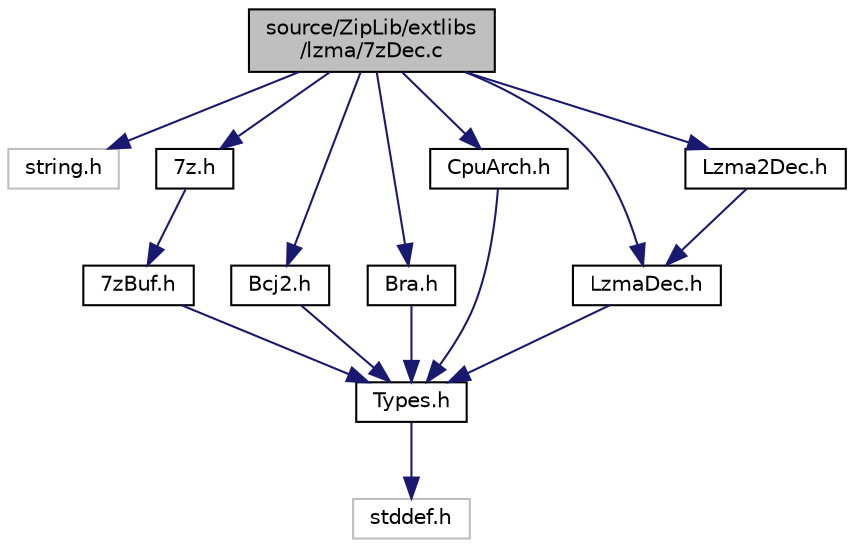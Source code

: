 digraph "source/ZipLib/extlibs/lzma/7zDec.c"
{
 // LATEX_PDF_SIZE
  edge [fontname="Helvetica",fontsize="10",labelfontname="Helvetica",labelfontsize="10"];
  node [fontname="Helvetica",fontsize="10",shape=record];
  Node1 [label="source/ZipLib/extlibs\l/lzma/7zDec.c",height=0.2,width=0.4,color="black", fillcolor="grey75", style="filled", fontcolor="black",tooltip=" "];
  Node1 -> Node2 [color="midnightblue",fontsize="10",style="solid",fontname="Helvetica"];
  Node2 [label="string.h",height=0.2,width=0.4,color="grey75", fillcolor="white", style="filled",tooltip=" "];
  Node1 -> Node3 [color="midnightblue",fontsize="10",style="solid",fontname="Helvetica"];
  Node3 [label="7z.h",height=0.2,width=0.4,color="black", fillcolor="white", style="filled",URL="$7z_8h.html",tooltip=" "];
  Node3 -> Node4 [color="midnightblue",fontsize="10",style="solid",fontname="Helvetica"];
  Node4 [label="7zBuf.h",height=0.2,width=0.4,color="black", fillcolor="white", style="filled",URL="$7z_buf_8h.html",tooltip=" "];
  Node4 -> Node5 [color="midnightblue",fontsize="10",style="solid",fontname="Helvetica"];
  Node5 [label="Types.h",height=0.2,width=0.4,color="black", fillcolor="white", style="filled",URL="$_types_8h.html",tooltip=" "];
  Node5 -> Node6 [color="midnightblue",fontsize="10",style="solid",fontname="Helvetica"];
  Node6 [label="stddef.h",height=0.2,width=0.4,color="grey75", fillcolor="white", style="filled",tooltip=" "];
  Node1 -> Node7 [color="midnightblue",fontsize="10",style="solid",fontname="Helvetica"];
  Node7 [label="Bcj2.h",height=0.2,width=0.4,color="black", fillcolor="white", style="filled",URL="$_bcj2_8h.html",tooltip=" "];
  Node7 -> Node5 [color="midnightblue",fontsize="10",style="solid",fontname="Helvetica"];
  Node1 -> Node8 [color="midnightblue",fontsize="10",style="solid",fontname="Helvetica"];
  Node8 [label="Bra.h",height=0.2,width=0.4,color="black", fillcolor="white", style="filled",URL="$_bra_8h.html",tooltip=" "];
  Node8 -> Node5 [color="midnightblue",fontsize="10",style="solid",fontname="Helvetica"];
  Node1 -> Node9 [color="midnightblue",fontsize="10",style="solid",fontname="Helvetica"];
  Node9 [label="CpuArch.h",height=0.2,width=0.4,color="black", fillcolor="white", style="filled",URL="$_cpu_arch_8h.html",tooltip=" "];
  Node9 -> Node5 [color="midnightblue",fontsize="10",style="solid",fontname="Helvetica"];
  Node1 -> Node10 [color="midnightblue",fontsize="10",style="solid",fontname="Helvetica"];
  Node10 [label="LzmaDec.h",height=0.2,width=0.4,color="black", fillcolor="white", style="filled",URL="$_lzma_dec_8h.html",tooltip=" "];
  Node10 -> Node5 [color="midnightblue",fontsize="10",style="solid",fontname="Helvetica"];
  Node1 -> Node11 [color="midnightblue",fontsize="10",style="solid",fontname="Helvetica"];
  Node11 [label="Lzma2Dec.h",height=0.2,width=0.4,color="black", fillcolor="white", style="filled",URL="$_lzma2_dec_8h.html",tooltip=" "];
  Node11 -> Node10 [color="midnightblue",fontsize="10",style="solid",fontname="Helvetica"];
}
